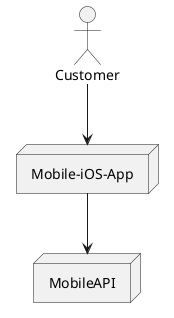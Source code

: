 ' Mobile-iOS-App
@startuml
actor Customer

node "Mobile-iOS-App" as "MobileiOSApp" {
}

node MobileAPI {
}

Customer --> MobileiOSApp
MobileiOSApp --> MobileAPI


@enduml